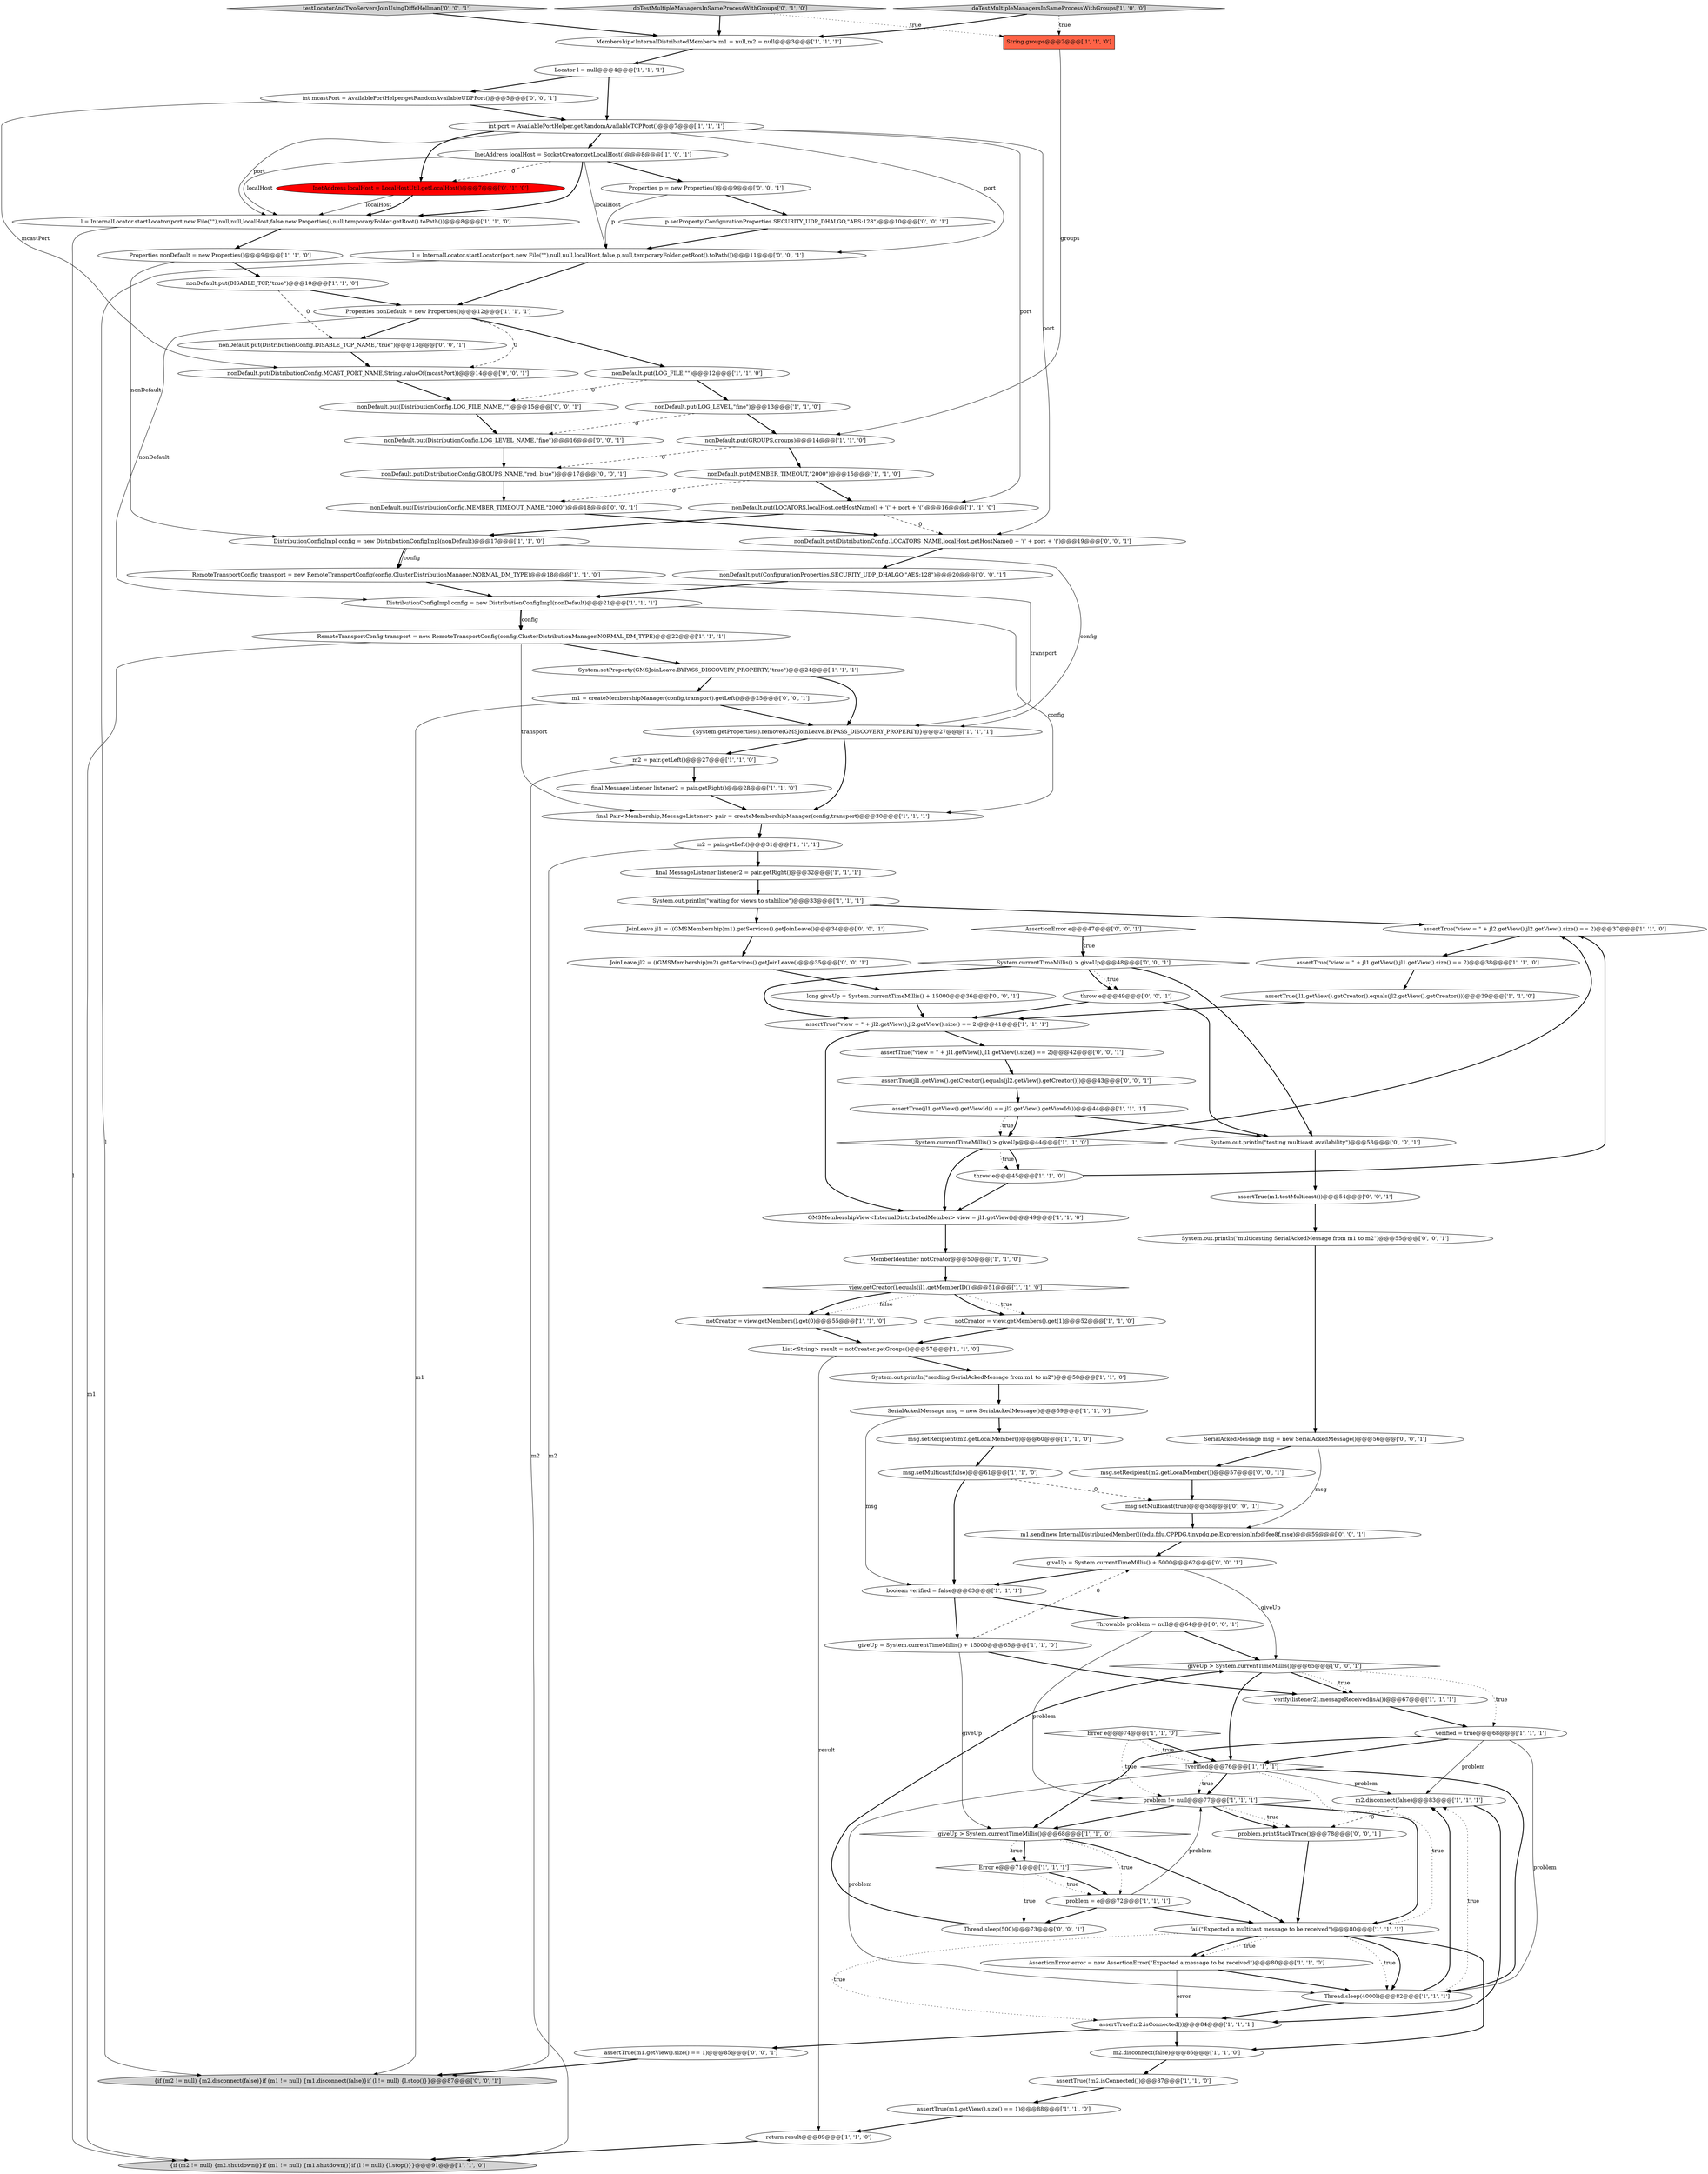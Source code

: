 digraph {
27 [style = filled, label = "RemoteTransportConfig transport = new RemoteTransportConfig(config,ClusterDistributionManager.NORMAL_DM_TYPE)@@@18@@@['1', '1', '0']", fillcolor = white, shape = ellipse image = "AAA0AAABBB1BBB"];
71 [style = filled, label = "assertTrue(\"view = \" + jl1.getView(),jl1.getView().size() == 2)@@@42@@@['0', '0', '1']", fillcolor = white, shape = ellipse image = "AAA0AAABBB3BBB"];
91 [style = filled, label = "testLocatorAndTwoServersJoinUsingDiffeHellman['0', '0', '1']", fillcolor = lightgray, shape = diamond image = "AAA0AAABBB3BBB"];
14 [style = filled, label = "giveUp = System.currentTimeMillis() + 15000@@@65@@@['1', '1', '0']", fillcolor = white, shape = ellipse image = "AAA0AAABBB1BBB"];
73 [style = filled, label = "giveUp > System.currentTimeMillis()@@@65@@@['0', '0', '1']", fillcolor = white, shape = diamond image = "AAA0AAABBB3BBB"];
36 [style = filled, label = "RemoteTransportConfig transport = new RemoteTransportConfig(config,ClusterDistributionManager.NORMAL_DM_TYPE)@@@22@@@['1', '1', '1']", fillcolor = white, shape = ellipse image = "AAA0AAABBB1BBB"];
0 [style = filled, label = "msg.setRecipient(m2.getLocalMember())@@@60@@@['1', '1', '0']", fillcolor = white, shape = ellipse image = "AAA0AAABBB1BBB"];
25 [style = filled, label = "nonDefault.put(GROUPS,groups)@@@14@@@['1', '1', '0']", fillcolor = white, shape = ellipse image = "AAA0AAABBB1BBB"];
12 [style = filled, label = "verify(listener2).messageReceived(isA())@@@67@@@['1', '1', '1']", fillcolor = white, shape = ellipse image = "AAA0AAABBB1BBB"];
68 [style = filled, label = "System.out.println(\"testing multicast availability\")@@@53@@@['0', '0', '1']", fillcolor = white, shape = ellipse image = "AAA0AAABBB3BBB"];
98 [style = filled, label = "nonDefault.put(DistributionConfig.GROUPS_NAME,\"red, blue\")@@@17@@@['0', '0', '1']", fillcolor = white, shape = ellipse image = "AAA0AAABBB3BBB"];
76 [style = filled, label = "Properties p = new Properties()@@@9@@@['0', '0', '1']", fillcolor = white, shape = ellipse image = "AAA0AAABBB3BBB"];
39 [style = filled, label = "assertTrue(\"view = \" + jl2.getView(),jl2.getView().size() == 2)@@@37@@@['1', '1', '0']", fillcolor = white, shape = ellipse image = "AAA0AAABBB1BBB"];
75 [style = filled, label = "int mcastPort = AvailablePortHelper.getRandomAvailableUDPPort()@@@5@@@['0', '0', '1']", fillcolor = white, shape = ellipse image = "AAA0AAABBB3BBB"];
10 [style = filled, label = "MemberIdentifier notCreator@@@50@@@['1', '1', '0']", fillcolor = white, shape = ellipse image = "AAA0AAABBB1BBB"];
35 [style = filled, label = "doTestMultipleManagersInSameProcessWithGroups['1', '0', '0']", fillcolor = lightgray, shape = diamond image = "AAA0AAABBB1BBB"];
22 [style = filled, label = "Properties nonDefault = new Properties()@@@9@@@['1', '1', '0']", fillcolor = white, shape = ellipse image = "AAA0AAABBB1BBB"];
77 [style = filled, label = "l = InternalLocator.startLocator(port,new File(\"\"),null,null,localHost,false,p,null,temporaryFolder.getRoot().toPath())@@@11@@@['0', '0', '1']", fillcolor = white, shape = ellipse image = "AAA0AAABBB3BBB"];
44 [style = filled, label = "String groups@@@2@@@['1', '1', '0']", fillcolor = tomato, shape = box image = "AAA0AAABBB1BBB"];
19 [style = filled, label = "nonDefault.put(LOG_LEVEL,\"fine\")@@@13@@@['1', '1', '0']", fillcolor = white, shape = ellipse image = "AAA0AAABBB1BBB"];
11 [style = filled, label = "msg.setMulticast(false)@@@61@@@['1', '1', '0']", fillcolor = white, shape = ellipse image = "AAA0AAABBB1BBB"];
26 [style = filled, label = "GMSMembershipView<InternalDistributedMember> view = jl1.getView()@@@49@@@['1', '1', '0']", fillcolor = white, shape = ellipse image = "AAA0AAABBB1BBB"];
45 [style = filled, label = "assertTrue(jl1.getView().getCreator().equals(jl2.getView().getCreator()))@@@39@@@['1', '1', '0']", fillcolor = white, shape = ellipse image = "AAA0AAABBB1BBB"];
59 [style = filled, label = "Error e@@@71@@@['1', '1', '1']", fillcolor = white, shape = diamond image = "AAA0AAABBB1BBB"];
80 [style = filled, label = "nonDefault.put(DistributionConfig.MCAST_PORT_NAME,String.valueOf(mcastPort))@@@14@@@['0', '0', '1']", fillcolor = white, shape = ellipse image = "AAA0AAABBB3BBB"];
97 [style = filled, label = "msg.setRecipient(m2.getLocalMember())@@@57@@@['0', '0', '1']", fillcolor = white, shape = ellipse image = "AAA0AAABBB3BBB"];
17 [style = filled, label = "System.currentTimeMillis() > giveUp@@@44@@@['1', '1', '0']", fillcolor = white, shape = diamond image = "AAA0AAABBB1BBB"];
64 [style = filled, label = "InetAddress localHost = LocalHostUtil.getLocalHost()@@@7@@@['0', '1', '0']", fillcolor = red, shape = ellipse image = "AAA1AAABBB2BBB"];
9 [style = filled, label = "Properties nonDefault = new Properties()@@@12@@@['1', '1', '1']", fillcolor = white, shape = ellipse image = "AAA0AAABBB1BBB"];
50 [style = filled, label = "problem = e@@@72@@@['1', '1', '1']", fillcolor = white, shape = ellipse image = "AAA0AAABBB1BBB"];
23 [style = filled, label = "System.out.println(\"waiting for views to stabilize\")@@@33@@@['1', '1', '1']", fillcolor = white, shape = ellipse image = "AAA0AAABBB1BBB"];
100 [style = filled, label = "nonDefault.put(DistributionConfig.LOG_FILE_NAME,\"\")@@@15@@@['0', '0', '1']", fillcolor = white, shape = ellipse image = "AAA0AAABBB3BBB"];
42 [style = filled, label = "Locator l = null@@@4@@@['1', '1', '1']", fillcolor = white, shape = ellipse image = "AAA0AAABBB1BBB"];
82 [style = filled, label = "m1 = createMembershipManager(config,transport).getLeft()@@@25@@@['0', '0', '1']", fillcolor = white, shape = ellipse image = "AAA0AAABBB3BBB"];
53 [style = filled, label = "problem != null@@@77@@@['1', '1', '1']", fillcolor = white, shape = diamond image = "AAA0AAABBB1BBB"];
93 [style = filled, label = "p.setProperty(ConfigurationProperties.SECURITY_UDP_DHALGO,\"AES:128\")@@@10@@@['0', '0', '1']", fillcolor = white, shape = ellipse image = "AAA0AAABBB3BBB"];
41 [style = filled, label = "nonDefault.put(MEMBER_TIMEOUT,\"2000\")@@@15@@@['1', '1', '0']", fillcolor = white, shape = ellipse image = "AAA0AAABBB1BBB"];
101 [style = filled, label = "nonDefault.put(DistributionConfig.LOCATORS_NAME,localHost.getHostName() + '(' + port + '(')@@@19@@@['0', '0', '1']", fillcolor = white, shape = ellipse image = "AAA0AAABBB3BBB"];
58 [style = filled, label = "{System.getProperties().remove(GMSJoinLeave.BYPASS_DISCOVERY_PROPERTY)}@@@27@@@['1', '1', '1']", fillcolor = white, shape = ellipse image = "AAA0AAABBB1BBB"];
52 [style = filled, label = "m2.disconnect(false)@@@83@@@['1', '1', '1']", fillcolor = white, shape = ellipse image = "AAA0AAABBB1BBB"];
63 [style = filled, label = "l = InternalLocator.startLocator(port,new File(\"\"),null,null,localHost,false,new Properties(),null,temporaryFolder.getRoot().toPath())@@@8@@@['1', '1', '0']", fillcolor = white, shape = ellipse image = "AAA0AAABBB1BBB"];
32 [style = filled, label = "DistributionConfigImpl config = new DistributionConfigImpl(nonDefault)@@@21@@@['1', '1', '1']", fillcolor = white, shape = ellipse image = "AAA0AAABBB1BBB"];
70 [style = filled, label = "AssertionError e@@@47@@@['0', '0', '1']", fillcolor = white, shape = diamond image = "AAA0AAABBB3BBB"];
67 [style = filled, label = "assertTrue(m1.testMulticast())@@@54@@@['0', '0', '1']", fillcolor = white, shape = ellipse image = "AAA0AAABBB3BBB"];
28 [style = filled, label = "m2 = pair.getLeft()@@@31@@@['1', '1', '1']", fillcolor = white, shape = ellipse image = "AAA0AAABBB1BBB"];
78 [style = filled, label = "long giveUp = System.currentTimeMillis() + 15000@@@36@@@['0', '0', '1']", fillcolor = white, shape = ellipse image = "AAA0AAABBB3BBB"];
2 [style = filled, label = "boolean verified = false@@@63@@@['1', '1', '1']", fillcolor = white, shape = ellipse image = "AAA0AAABBB1BBB"];
55 [style = filled, label = "System.out.println(\"sending SerialAckedMessage from m1 to m2\")@@@58@@@['1', '1', '0']", fillcolor = white, shape = ellipse image = "AAA0AAABBB1BBB"];
8 [style = filled, label = "m2 = pair.getLeft()@@@27@@@['1', '1', '0']", fillcolor = white, shape = ellipse image = "AAA0AAABBB1BBB"];
90 [style = filled, label = "assertTrue(jl1.getView().getCreator().equals(jl2.getView().getCreator()))@@@43@@@['0', '0', '1']", fillcolor = white, shape = ellipse image = "AAA0AAABBB3BBB"];
57 [style = filled, label = "InetAddress localHost = SocketCreator.getLocalHost()@@@8@@@['1', '0', '1']", fillcolor = white, shape = ellipse image = "AAA0AAABBB1BBB"];
83 [style = filled, label = "nonDefault.put(DistributionConfig.MEMBER_TIMEOUT_NAME,\"2000\")@@@18@@@['0', '0', '1']", fillcolor = white, shape = ellipse image = "AAA0AAABBB3BBB"];
30 [style = filled, label = "nonDefault.put(LOG_FILE,\"\")@@@12@@@['1', '1', '0']", fillcolor = white, shape = ellipse image = "AAA0AAABBB1BBB"];
66 [style = filled, label = "JoinLeave jl1 = ((GMSMembership)m1).getServices().getJoinLeave()@@@34@@@['0', '0', '1']", fillcolor = white, shape = ellipse image = "AAA0AAABBB3BBB"];
16 [style = filled, label = "Thread.sleep(4000l)@@@82@@@['1', '1', '1']", fillcolor = white, shape = ellipse image = "AAA0AAABBB1BBB"];
4 [style = filled, label = "Membership<InternalDistributedMember> m1 = null,m2 = null@@@3@@@['1', '1', '1']", fillcolor = white, shape = ellipse image = "AAA0AAABBB1BBB"];
96 [style = filled, label = "throw e@@@49@@@['0', '0', '1']", fillcolor = white, shape = ellipse image = "AAA0AAABBB3BBB"];
49 [style = filled, label = "DistributionConfigImpl config = new DistributionConfigImpl(nonDefault)@@@17@@@['1', '1', '0']", fillcolor = white, shape = ellipse image = "AAA0AAABBB1BBB"];
62 [style = filled, label = "AssertionError error = new AssertionError(\"Expected a message to be received\")@@@80@@@['1', '1', '0']", fillcolor = white, shape = ellipse image = "AAA0AAABBB1BBB"];
29 [style = filled, label = "notCreator = view.getMembers().get(1)@@@52@@@['1', '1', '0']", fillcolor = white, shape = ellipse image = "AAA0AAABBB1BBB"];
56 [style = filled, label = "throw e@@@45@@@['1', '1', '0']", fillcolor = white, shape = ellipse image = "AAA0AAABBB1BBB"];
38 [style = filled, label = "final MessageListener listener2 = pair.getRight()@@@32@@@['1', '1', '1']", fillcolor = white, shape = ellipse image = "AAA0AAABBB1BBB"];
94 [style = filled, label = "Throwable problem = null@@@64@@@['0', '0', '1']", fillcolor = white, shape = ellipse image = "AAA0AAABBB3BBB"];
51 [style = filled, label = "m2.disconnect(false)@@@86@@@['1', '1', '0']", fillcolor = white, shape = ellipse image = "AAA0AAABBB1BBB"];
88 [style = filled, label = "giveUp = System.currentTimeMillis() + 5000@@@62@@@['0', '0', '1']", fillcolor = white, shape = ellipse image = "AAA0AAABBB3BBB"];
69 [style = filled, label = "System.out.println(\"multicasting SerialAckedMessage from m1 to m2\")@@@55@@@['0', '0', '1']", fillcolor = white, shape = ellipse image = "AAA0AAABBB3BBB"];
87 [style = filled, label = "Thread.sleep(500)@@@73@@@['0', '0', '1']", fillcolor = white, shape = ellipse image = "AAA0AAABBB3BBB"];
40 [style = filled, label = "assertTrue(!m2.isConnected())@@@87@@@['1', '1', '0']", fillcolor = white, shape = ellipse image = "AAA0AAABBB1BBB"];
15 [style = filled, label = "return result@@@89@@@['1', '1', '0']", fillcolor = white, shape = ellipse image = "AAA0AAABBB1BBB"];
81 [style = filled, label = "msg.setMulticast(true)@@@58@@@['0', '0', '1']", fillcolor = white, shape = ellipse image = "AAA0AAABBB3BBB"];
65 [style = filled, label = "doTestMultipleManagersInSameProcessWithGroups['0', '1', '0']", fillcolor = lightgray, shape = diamond image = "AAA0AAABBB2BBB"];
47 [style = filled, label = "assertTrue(jl1.getView().getViewId() == jl2.getView().getViewId())@@@44@@@['1', '1', '1']", fillcolor = white, shape = ellipse image = "AAA0AAABBB1BBB"];
13 [style = filled, label = "notCreator = view.getMembers().get(0)@@@55@@@['1', '1', '0']", fillcolor = white, shape = ellipse image = "AAA0AAABBB1BBB"];
21 [style = filled, label = "final MessageListener listener2 = pair.getRight()@@@28@@@['1', '1', '0']", fillcolor = white, shape = ellipse image = "AAA0AAABBB1BBB"];
89 [style = filled, label = "System.currentTimeMillis() > giveUp@@@48@@@['0', '0', '1']", fillcolor = white, shape = diamond image = "AAA0AAABBB3BBB"];
20 [style = filled, label = "assertTrue(m1.getView().size() == 1)@@@88@@@['1', '1', '0']", fillcolor = white, shape = ellipse image = "AAA0AAABBB1BBB"];
74 [style = filled, label = "nonDefault.put(DistributionConfig.LOG_LEVEL_NAME,\"fine\")@@@16@@@['0', '0', '1']", fillcolor = white, shape = ellipse image = "AAA0AAABBB3BBB"];
46 [style = filled, label = "assertTrue(\"view = \" + jl1.getView(),jl1.getView().size() == 2)@@@38@@@['1', '1', '0']", fillcolor = white, shape = ellipse image = "AAA0AAABBB1BBB"];
86 [style = filled, label = "nonDefault.put(ConfigurationProperties.SECURITY_UDP_DHALGO,\"AES:128\")@@@20@@@['0', '0', '1']", fillcolor = white, shape = ellipse image = "AAA0AAABBB3BBB"];
37 [style = filled, label = "System.setProperty(GMSJoinLeave.BYPASS_DISCOVERY_PROPERTY,\"true\")@@@24@@@['1', '1', '1']", fillcolor = white, shape = ellipse image = "AAA0AAABBB1BBB"];
1 [style = filled, label = "SerialAckedMessage msg = new SerialAckedMessage()@@@59@@@['1', '1', '0']", fillcolor = white, shape = ellipse image = "AAA0AAABBB1BBB"];
54 [style = filled, label = "!verified@@@76@@@['1', '1', '1']", fillcolor = white, shape = diamond image = "AAA0AAABBB1BBB"];
60 [style = filled, label = "{if (m2 != null) {m2.shutdown()}if (m1 != null) {m1.shutdown()}if (l != null) {l.stop()}}@@@91@@@['1', '1', '0']", fillcolor = lightgray, shape = ellipse image = "AAA0AAABBB1BBB"];
48 [style = filled, label = "nonDefault.put(LOCATORS,localHost.getHostName() + '(' + port + '(')@@@16@@@['1', '1', '0']", fillcolor = white, shape = ellipse image = "AAA0AAABBB1BBB"];
95 [style = filled, label = "assertTrue(m1.getView().size() == 1)@@@85@@@['0', '0', '1']", fillcolor = white, shape = ellipse image = "AAA0AAABBB3BBB"];
24 [style = filled, label = "giveUp > System.currentTimeMillis()@@@68@@@['1', '1', '0']", fillcolor = white, shape = diamond image = "AAA0AAABBB1BBB"];
84 [style = filled, label = "{if (m2 != null) {m2.disconnect(false)}if (m1 != null) {m1.disconnect(false)}if (l != null) {l.stop()}}@@@87@@@['0', '0', '1']", fillcolor = lightgray, shape = ellipse image = "AAA0AAABBB3BBB"];
34 [style = filled, label = "assertTrue(\"view = \" + jl2.getView(),jl2.getView().size() == 2)@@@41@@@['1', '1', '1']", fillcolor = white, shape = ellipse image = "AAA0AAABBB1BBB"];
6 [style = filled, label = "int port = AvailablePortHelper.getRandomAvailableTCPPort()@@@7@@@['1', '1', '1']", fillcolor = white, shape = ellipse image = "AAA0AAABBB1BBB"];
18 [style = filled, label = "assertTrue(!m2.isConnected())@@@84@@@['1', '1', '1']", fillcolor = white, shape = ellipse image = "AAA0AAABBB1BBB"];
43 [style = filled, label = "List<String> result = notCreator.getGroups()@@@57@@@['1', '1', '0']", fillcolor = white, shape = ellipse image = "AAA0AAABBB1BBB"];
3 [style = filled, label = "Error e@@@74@@@['1', '1', '0']", fillcolor = white, shape = diamond image = "AAA0AAABBB1BBB"];
5 [style = filled, label = "final Pair<Membership,MessageListener> pair = createMembershipManager(config,transport)@@@30@@@['1', '1', '1']", fillcolor = white, shape = ellipse image = "AAA0AAABBB1BBB"];
7 [style = filled, label = "verified = true@@@68@@@['1', '1', '1']", fillcolor = white, shape = ellipse image = "AAA0AAABBB1BBB"];
72 [style = filled, label = "SerialAckedMessage msg = new SerialAckedMessage()@@@56@@@['0', '0', '1']", fillcolor = white, shape = ellipse image = "AAA0AAABBB3BBB"];
79 [style = filled, label = "m1.send(new InternalDistributedMember((((edu.fdu.CPPDG.tinypdg.pe.ExpressionInfo@fee8f,msg)@@@59@@@['0', '0', '1']", fillcolor = white, shape = ellipse image = "AAA0AAABBB3BBB"];
92 [style = filled, label = "nonDefault.put(DistributionConfig.DISABLE_TCP_NAME,\"true\")@@@13@@@['0', '0', '1']", fillcolor = white, shape = ellipse image = "AAA0AAABBB3BBB"];
33 [style = filled, label = "fail(\"Expected a multicast message to be received\")@@@80@@@['1', '1', '1']", fillcolor = white, shape = ellipse image = "AAA0AAABBB1BBB"];
31 [style = filled, label = "view.getCreator().equals(jl1.getMemberID())@@@51@@@['1', '1', '0']", fillcolor = white, shape = diamond image = "AAA0AAABBB1BBB"];
61 [style = filled, label = "nonDefault.put(DISABLE_TCP,\"true\")@@@10@@@['1', '1', '0']", fillcolor = white, shape = ellipse image = "AAA0AAABBB1BBB"];
99 [style = filled, label = "problem.printStackTrace()@@@78@@@['0', '0', '1']", fillcolor = white, shape = ellipse image = "AAA0AAABBB3BBB"];
85 [style = filled, label = "JoinLeave jl2 = ((GMSMembership)m2).getServices().getJoinLeave()@@@35@@@['0', '0', '1']", fillcolor = white, shape = ellipse image = "AAA0AAABBB3BBB"];
89->96 [style = dotted, label="true"];
95->84 [style = bold, label=""];
6->57 [style = bold, label=""];
27->32 [style = bold, label=""];
92->80 [style = bold, label=""];
16->52 [style = bold, label=""];
43->55 [style = bold, label=""];
75->6 [style = bold, label=""];
26->10 [style = bold, label=""];
47->17 [style = dotted, label="true"];
30->100 [style = dashed, label="0"];
72->79 [style = solid, label="msg"];
14->24 [style = solid, label="giveUp"];
85->78 [style = bold, label=""];
28->38 [style = bold, label=""];
70->89 [style = dotted, label="true"];
25->98 [style = dashed, label="0"];
73->54 [style = bold, label=""];
73->12 [style = bold, label=""];
96->34 [style = bold, label=""];
6->48 [style = solid, label="port"];
3->53 [style = dotted, label="true"];
89->68 [style = bold, label=""];
40->20 [style = bold, label=""];
37->82 [style = bold, label=""];
49->27 [style = solid, label="config"];
5->28 [style = bold, label=""];
12->7 [style = bold, label=""];
100->74 [style = bold, label=""];
63->22 [style = bold, label=""];
67->69 [style = bold, label=""];
88->2 [style = bold, label=""];
41->48 [style = bold, label=""];
6->63 [style = solid, label="port"];
61->92 [style = dashed, label="0"];
57->63 [style = bold, label=""];
6->64 [style = bold, label=""];
54->16 [style = bold, label=""];
34->26 [style = bold, label=""];
82->58 [style = bold, label=""];
2->14 [style = bold, label=""];
69->72 [style = bold, label=""];
81->79 [style = bold, label=""];
98->83 [style = bold, label=""];
73->7 [style = dotted, label="true"];
29->43 [style = bold, label=""];
33->16 [style = dotted, label="true"];
54->53 [style = bold, label=""];
56->26 [style = bold, label=""];
28->84 [style = solid, label="m2"];
9->32 [style = solid, label="nonDefault"];
66->85 [style = bold, label=""];
79->88 [style = bold, label=""];
20->15 [style = bold, label=""];
53->99 [style = dotted, label="true"];
36->5 [style = solid, label="transport"];
77->9 [style = bold, label=""];
90->47 [style = bold, label=""];
48->49 [style = bold, label=""];
24->59 [style = bold, label=""];
96->68 [style = bold, label=""];
53->99 [style = bold, label=""];
33->16 [style = bold, label=""];
94->53 [style = solid, label="problem"];
10->31 [style = bold, label=""];
72->97 [style = bold, label=""];
37->58 [style = bold, label=""];
89->96 [style = bold, label=""];
16->52 [style = dotted, label="true"];
7->52 [style = solid, label="problem"];
43->15 [style = solid, label="result"];
31->29 [style = bold, label=""];
50->53 [style = solid, label="problem"];
1->0 [style = bold, label=""];
57->63 [style = solid, label="localHost"];
33->62 [style = dotted, label="true"];
19->74 [style = dashed, label="0"];
54->53 [style = dotted, label="true"];
19->25 [style = bold, label=""];
74->98 [style = bold, label=""];
35->44 [style = dotted, label="true"];
3->54 [style = bold, label=""];
34->71 [style = bold, label=""];
30->19 [style = bold, label=""];
7->24 [style = bold, label=""];
52->18 [style = bold, label=""];
57->76 [style = bold, label=""];
24->59 [style = dotted, label="true"];
17->39 [style = bold, label=""];
13->43 [style = bold, label=""];
41->83 [style = dashed, label="0"];
77->84 [style = solid, label="l"];
22->61 [style = bold, label=""];
53->24 [style = bold, label=""];
82->84 [style = solid, label="m1"];
33->18 [style = dotted, label="true"];
18->51 [style = bold, label=""];
53->33 [style = bold, label=""];
32->36 [style = bold, label=""];
65->44 [style = dotted, label="true"];
101->86 [style = bold, label=""];
36->37 [style = bold, label=""];
31->29 [style = dotted, label="true"];
18->95 [style = bold, label=""];
49->58 [style = solid, label="config"];
32->5 [style = solid, label="config"];
59->50 [style = bold, label=""];
16->18 [style = bold, label=""];
42->75 [style = bold, label=""];
39->46 [style = bold, label=""];
93->77 [style = bold, label=""];
71->90 [style = bold, label=""];
64->63 [style = solid, label="localHost"];
17->56 [style = dotted, label="true"];
89->34 [style = bold, label=""];
25->41 [style = bold, label=""];
58->8 [style = bold, label=""];
31->13 [style = bold, label=""];
59->87 [style = dotted, label="true"];
91->4 [style = bold, label=""];
94->73 [style = bold, label=""];
0->11 [style = bold, label=""];
57->77 [style = solid, label="localHost"];
80->100 [style = bold, label=""];
2->94 [style = bold, label=""];
97->81 [style = bold, label=""];
7->54 [style = bold, label=""];
63->60 [style = solid, label="l"];
23->66 [style = bold, label=""];
24->33 [style = bold, label=""];
21->5 [style = bold, label=""];
62->16 [style = bold, label=""];
51->40 [style = bold, label=""];
59->50 [style = dotted, label="true"];
3->54 [style = dotted, label="true"];
56->39 [style = bold, label=""];
23->39 [style = bold, label=""];
36->60 [style = solid, label="m1"];
48->101 [style = dashed, label="0"];
44->25 [style = solid, label="groups"];
27->58 [style = solid, label="transport"];
50->33 [style = bold, label=""];
83->101 [style = bold, label=""];
52->99 [style = dashed, label="0"];
22->49 [style = solid, label="nonDefault"];
78->34 [style = bold, label=""];
87->73 [style = bold, label=""];
54->33 [style = dotted, label="true"];
75->80 [style = solid, label="mcastPort"];
15->60 [style = bold, label=""];
17->26 [style = bold, label=""];
33->62 [style = bold, label=""];
11->81 [style = dashed, label="0"];
32->36 [style = solid, label="config"];
70->89 [style = bold, label=""];
68->67 [style = bold, label=""];
6->77 [style = solid, label="port"];
73->12 [style = dotted, label="true"];
76->77 [style = solid, label="p"];
64->63 [style = bold, label=""];
6->101 [style = solid, label="port"];
88->73 [style = solid, label="giveUp"];
4->42 [style = bold, label=""];
47->68 [style = bold, label=""];
38->23 [style = bold, label=""];
65->4 [style = bold, label=""];
9->30 [style = bold, label=""];
61->9 [style = bold, label=""];
54->52 [style = solid, label="problem"];
49->27 [style = bold, label=""];
9->80 [style = dashed, label="0"];
35->4 [style = bold, label=""];
11->2 [style = bold, label=""];
7->16 [style = solid, label="problem"];
50->87 [style = bold, label=""];
24->50 [style = dotted, label="true"];
33->51 [style = bold, label=""];
42->6 [style = bold, label=""];
14->88 [style = dashed, label="0"];
31->13 [style = dotted, label="false"];
55->1 [style = bold, label=""];
14->12 [style = bold, label=""];
58->5 [style = bold, label=""];
8->60 [style = solid, label="m2"];
1->2 [style = solid, label="msg"];
8->21 [style = bold, label=""];
46->45 [style = bold, label=""];
62->18 [style = solid, label="error"];
9->92 [style = bold, label=""];
99->33 [style = bold, label=""];
47->17 [style = bold, label=""];
17->56 [style = bold, label=""];
57->64 [style = dashed, label="0"];
76->93 [style = bold, label=""];
54->16 [style = solid, label="problem"];
45->34 [style = bold, label=""];
86->32 [style = bold, label=""];
}
